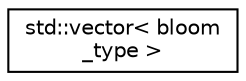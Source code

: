 digraph "Graphical Class Hierarchy"
{
  edge [fontname="Helvetica",fontsize="10",labelfontname="Helvetica",labelfontsize="10"];
  node [fontname="Helvetica",fontsize="10",shape=record];
  rankdir="LR";
  Node0 [label="std::vector\< bloom\l_type \>",height=0.2,width=0.4,color="black", fillcolor="white", style="filled",URL="$classstd_1_1vector.html"];
}
